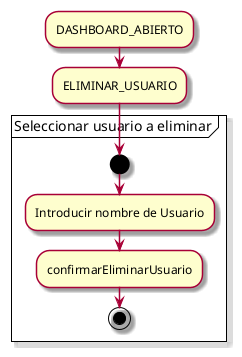 @startuml
skin rose

:DASHBOARD_ABIERTO;
:ELIMINAR_USUARIO;

partition "Seleccionar usuario a eliminar" {
  start
  :Introducir nombre de Usuario;
  :confirmarEliminarUsuario;
  stop
}

@enduml
